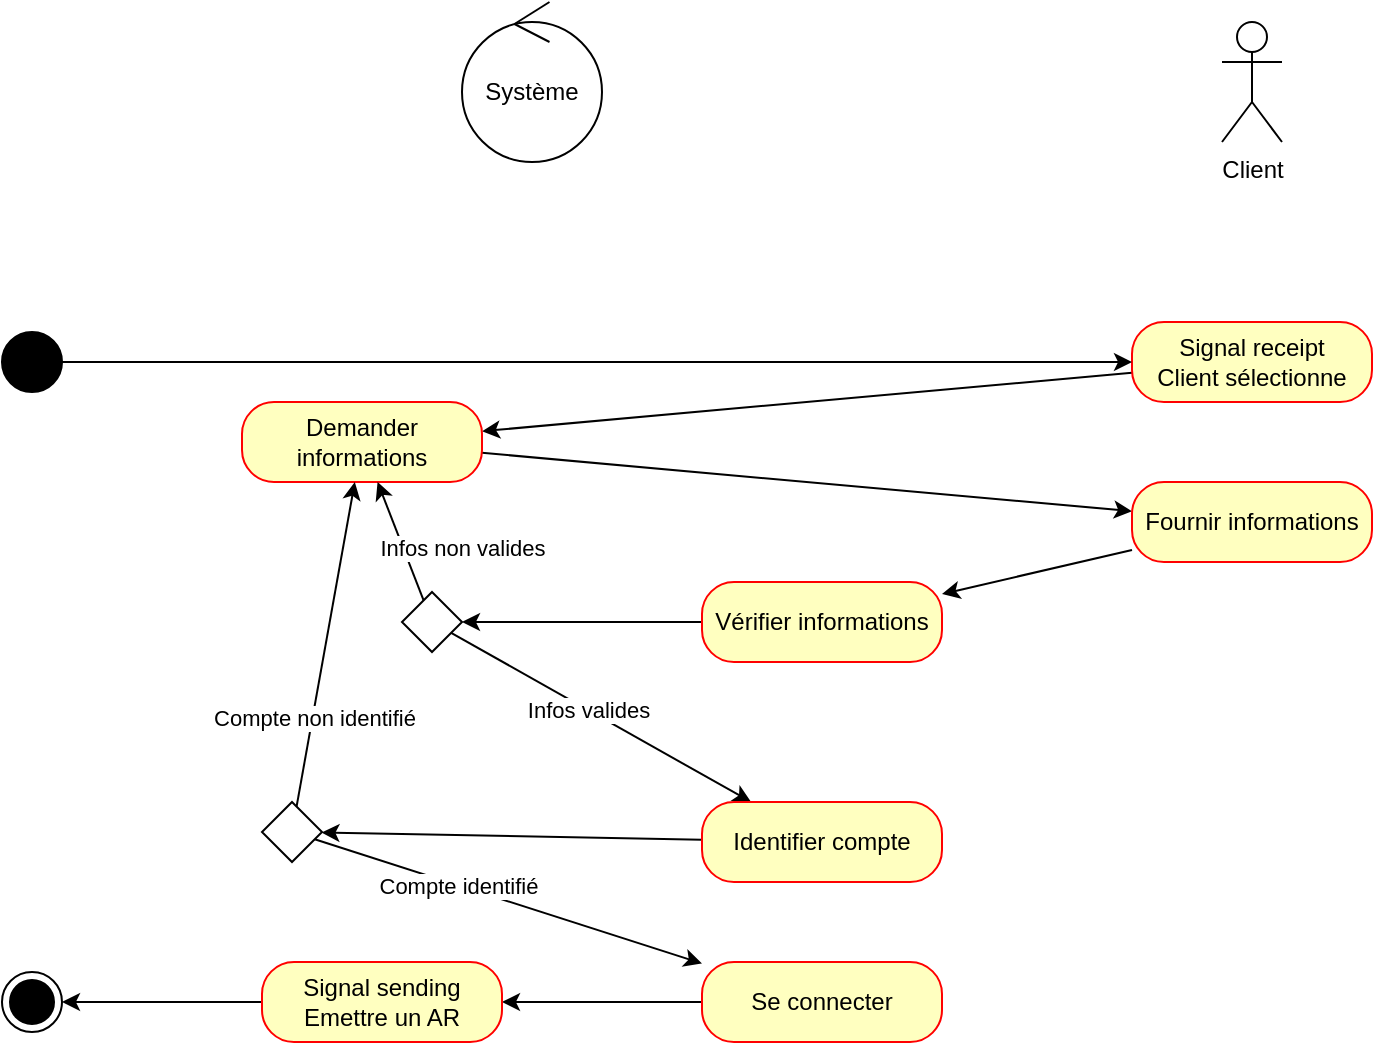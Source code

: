 <mxfile version="24.0.4" type="device">
  <diagram name="Page-1" id="3Aj_OYwN7ytc4emRrr_2">
    <mxGraphModel dx="1434" dy="844" grid="1" gridSize="10" guides="1" tooltips="1" connect="1" arrows="1" fold="1" page="1" pageScale="1" pageWidth="827" pageHeight="1169" math="0" shadow="0">
      <root>
        <mxCell id="0" />
        <mxCell id="1" parent="0" />
        <mxCell id="jXQFdJLhCqpsxoKkdrqO-7" value="Client" style="shape=umlActor;verticalLabelPosition=bottom;verticalAlign=top;html=1;" parent="1" vertex="1">
          <mxGeometry x="650" y="50" width="30" height="60" as="geometry" />
        </mxCell>
        <mxCell id="jXQFdJLhCqpsxoKkdrqO-8" value="Système" style="ellipse;shape=umlControl;whiteSpace=wrap;html=1;" parent="1" vertex="1">
          <mxGeometry x="270" y="40" width="70" height="80" as="geometry" />
        </mxCell>
        <mxCell id="jXQFdJLhCqpsxoKkdrqO-16" style="rounded=0;orthogonalLoop=1;jettySize=auto;html=1;" parent="1" source="jXQFdJLhCqpsxoKkdrqO-11" target="jXQFdJLhCqpsxoKkdrqO-14" edge="1">
          <mxGeometry relative="1" as="geometry" />
        </mxCell>
        <mxCell id="jXQFdJLhCqpsxoKkdrqO-11" value="Signal receipt&lt;div&gt;Client sélectionne&lt;/div&gt;" style="rounded=1;whiteSpace=wrap;html=1;arcSize=40;fontColor=#000000;fillColor=#ffffc0;strokeColor=#ff0000;" parent="1" vertex="1">
          <mxGeometry x="605" y="200" width="120" height="40" as="geometry" />
        </mxCell>
        <mxCell id="jXQFdJLhCqpsxoKkdrqO-18" style="rounded=0;orthogonalLoop=1;jettySize=auto;html=1;" parent="1" source="jXQFdJLhCqpsxoKkdrqO-14" target="jXQFdJLhCqpsxoKkdrqO-17" edge="1">
          <mxGeometry relative="1" as="geometry" />
        </mxCell>
        <mxCell id="jXQFdJLhCqpsxoKkdrqO-14" value="Demander informations" style="rounded=1;whiteSpace=wrap;html=1;arcSize=40;fontColor=#000000;fillColor=#ffffc0;strokeColor=#ff0000;" parent="1" vertex="1">
          <mxGeometry x="160" y="240" width="120" height="40" as="geometry" />
        </mxCell>
        <mxCell id="jXQFdJLhCqpsxoKkdrqO-20" style="rounded=0;orthogonalLoop=1;jettySize=auto;html=1;" parent="1" source="jXQFdJLhCqpsxoKkdrqO-17" target="jXQFdJLhCqpsxoKkdrqO-19" edge="1">
          <mxGeometry relative="1" as="geometry" />
        </mxCell>
        <mxCell id="jXQFdJLhCqpsxoKkdrqO-17" value="Fournir informations" style="rounded=1;whiteSpace=wrap;html=1;arcSize=40;fontColor=#000000;fillColor=#ffffc0;strokeColor=#ff0000;" parent="1" vertex="1">
          <mxGeometry x="605" y="280" width="120" height="40" as="geometry" />
        </mxCell>
        <mxCell id="jXQFdJLhCqpsxoKkdrqO-26" style="rounded=0;orthogonalLoop=1;jettySize=auto;html=1;" parent="1" source="jXQFdJLhCqpsxoKkdrqO-19" target="jXQFdJLhCqpsxoKkdrqO-24" edge="1">
          <mxGeometry relative="1" as="geometry" />
        </mxCell>
        <mxCell id="jXQFdJLhCqpsxoKkdrqO-19" value="Vérifier informations" style="rounded=1;whiteSpace=wrap;html=1;arcSize=40;fontColor=#000000;fillColor=#ffffc0;strokeColor=#ff0000;" parent="1" vertex="1">
          <mxGeometry x="390" y="330" width="120" height="40" as="geometry" />
        </mxCell>
        <mxCell id="jXQFdJLhCqpsxoKkdrqO-23" style="rounded=0;orthogonalLoop=1;jettySize=auto;html=1;" parent="1" source="jXQFdJLhCqpsxoKkdrqO-21" target="jXQFdJLhCqpsxoKkdrqO-11" edge="1">
          <mxGeometry relative="1" as="geometry" />
        </mxCell>
        <mxCell id="jXQFdJLhCqpsxoKkdrqO-21" value="" style="ellipse;fillColor=strokeColor;html=1;" parent="1" vertex="1">
          <mxGeometry x="40" y="205" width="30" height="30" as="geometry" />
        </mxCell>
        <mxCell id="jXQFdJLhCqpsxoKkdrqO-30" style="rounded=0;orthogonalLoop=1;jettySize=auto;html=1;" parent="1" source="jXQFdJLhCqpsxoKkdrqO-24" target="jXQFdJLhCqpsxoKkdrqO-14" edge="1">
          <mxGeometry relative="1" as="geometry" />
        </mxCell>
        <mxCell id="jXQFdJLhCqpsxoKkdrqO-45" value="Infos non valides" style="edgeLabel;html=1;align=center;verticalAlign=middle;resizable=0;points=[];" parent="jXQFdJLhCqpsxoKkdrqO-30" vertex="1" connectable="0">
          <mxGeometry x="-0.109" relative="1" as="geometry">
            <mxPoint x="29" as="offset" />
          </mxGeometry>
        </mxCell>
        <mxCell id="jXQFdJLhCqpsxoKkdrqO-35" style="rounded=0;orthogonalLoop=1;jettySize=auto;html=1;" parent="1" source="jXQFdJLhCqpsxoKkdrqO-24" target="jXQFdJLhCqpsxoKkdrqO-34" edge="1">
          <mxGeometry relative="1" as="geometry" />
        </mxCell>
        <mxCell id="jXQFdJLhCqpsxoKkdrqO-44" value="Infos valides" style="edgeLabel;html=1;align=center;verticalAlign=middle;resizable=0;points=[];" parent="jXQFdJLhCqpsxoKkdrqO-35" vertex="1" connectable="0">
          <mxGeometry x="-0.096" relative="1" as="geometry">
            <mxPoint as="offset" />
          </mxGeometry>
        </mxCell>
        <mxCell id="jXQFdJLhCqpsxoKkdrqO-24" value="" style="rhombus;" parent="1" vertex="1">
          <mxGeometry x="240" y="335" width="30" height="30" as="geometry" />
        </mxCell>
        <mxCell id="jXQFdJLhCqpsxoKkdrqO-38" style="rounded=0;orthogonalLoop=1;jettySize=auto;html=1;" parent="1" source="jXQFdJLhCqpsxoKkdrqO-34" target="jXQFdJLhCqpsxoKkdrqO-36" edge="1">
          <mxGeometry relative="1" as="geometry" />
        </mxCell>
        <mxCell id="jXQFdJLhCqpsxoKkdrqO-34" value="Identifier compte" style="rounded=1;whiteSpace=wrap;html=1;arcSize=40;fontColor=#000000;fillColor=#ffffc0;strokeColor=#ff0000;" parent="1" vertex="1">
          <mxGeometry x="390" y="440" width="120" height="40" as="geometry" />
        </mxCell>
        <mxCell id="jXQFdJLhCqpsxoKkdrqO-37" style="rounded=0;orthogonalLoop=1;jettySize=auto;html=1;" parent="1" source="jXQFdJLhCqpsxoKkdrqO-36" target="jXQFdJLhCqpsxoKkdrqO-14" edge="1">
          <mxGeometry relative="1" as="geometry" />
        </mxCell>
        <mxCell id="jXQFdJLhCqpsxoKkdrqO-46" value="Compte non identifié" style="edgeLabel;html=1;align=center;verticalAlign=middle;resizable=0;points=[];" parent="jXQFdJLhCqpsxoKkdrqO-37" vertex="1" connectable="0">
          <mxGeometry x="-0.453" y="-1" relative="1" as="geometry">
            <mxPoint as="offset" />
          </mxGeometry>
        </mxCell>
        <mxCell id="jXQFdJLhCqpsxoKkdrqO-43" style="rounded=0;orthogonalLoop=1;jettySize=auto;html=1;" parent="1" source="jXQFdJLhCqpsxoKkdrqO-36" target="jXQFdJLhCqpsxoKkdrqO-39" edge="1">
          <mxGeometry relative="1" as="geometry" />
        </mxCell>
        <mxCell id="jXQFdJLhCqpsxoKkdrqO-47" value="Compte identifié" style="edgeLabel;html=1;align=center;verticalAlign=middle;resizable=0;points=[];" parent="jXQFdJLhCqpsxoKkdrqO-43" vertex="1" connectable="0">
          <mxGeometry x="-0.259" relative="1" as="geometry">
            <mxPoint as="offset" />
          </mxGeometry>
        </mxCell>
        <mxCell id="jXQFdJLhCqpsxoKkdrqO-36" value="" style="rhombus;" parent="1" vertex="1">
          <mxGeometry x="170" y="440" width="30" height="30" as="geometry" />
        </mxCell>
        <mxCell id="-4KWbAOp289wRq7UQubm-2" style="rounded=0;orthogonalLoop=1;jettySize=auto;html=1;" edge="1" parent="1" source="jXQFdJLhCqpsxoKkdrqO-39" target="-4KWbAOp289wRq7UQubm-1">
          <mxGeometry relative="1" as="geometry" />
        </mxCell>
        <mxCell id="jXQFdJLhCqpsxoKkdrqO-39" value="Se connecter" style="rounded=1;whiteSpace=wrap;html=1;arcSize=40;fontColor=#000000;fillColor=#ffffc0;strokeColor=#ff0000;" parent="1" vertex="1">
          <mxGeometry x="390" y="520" width="120" height="40" as="geometry" />
        </mxCell>
        <mxCell id="jXQFdJLhCqpsxoKkdrqO-40" value="" style="ellipse;html=1;shape=endState;fillColor=strokeColor;" parent="1" vertex="1">
          <mxGeometry x="40" y="525" width="30" height="30" as="geometry" />
        </mxCell>
        <mxCell id="-4KWbAOp289wRq7UQubm-3" style="rounded=0;orthogonalLoop=1;jettySize=auto;html=1;" edge="1" parent="1" source="-4KWbAOp289wRq7UQubm-1" target="jXQFdJLhCqpsxoKkdrqO-40">
          <mxGeometry relative="1" as="geometry" />
        </mxCell>
        <mxCell id="-4KWbAOp289wRq7UQubm-1" value="Signal sending&lt;div&gt;Emettre un AR&lt;/div&gt;" style="rounded=1;whiteSpace=wrap;html=1;arcSize=40;fontColor=#000000;fillColor=#ffffc0;strokeColor=#ff0000;" vertex="1" parent="1">
          <mxGeometry x="170" y="520" width="120" height="40" as="geometry" />
        </mxCell>
      </root>
    </mxGraphModel>
  </diagram>
</mxfile>

